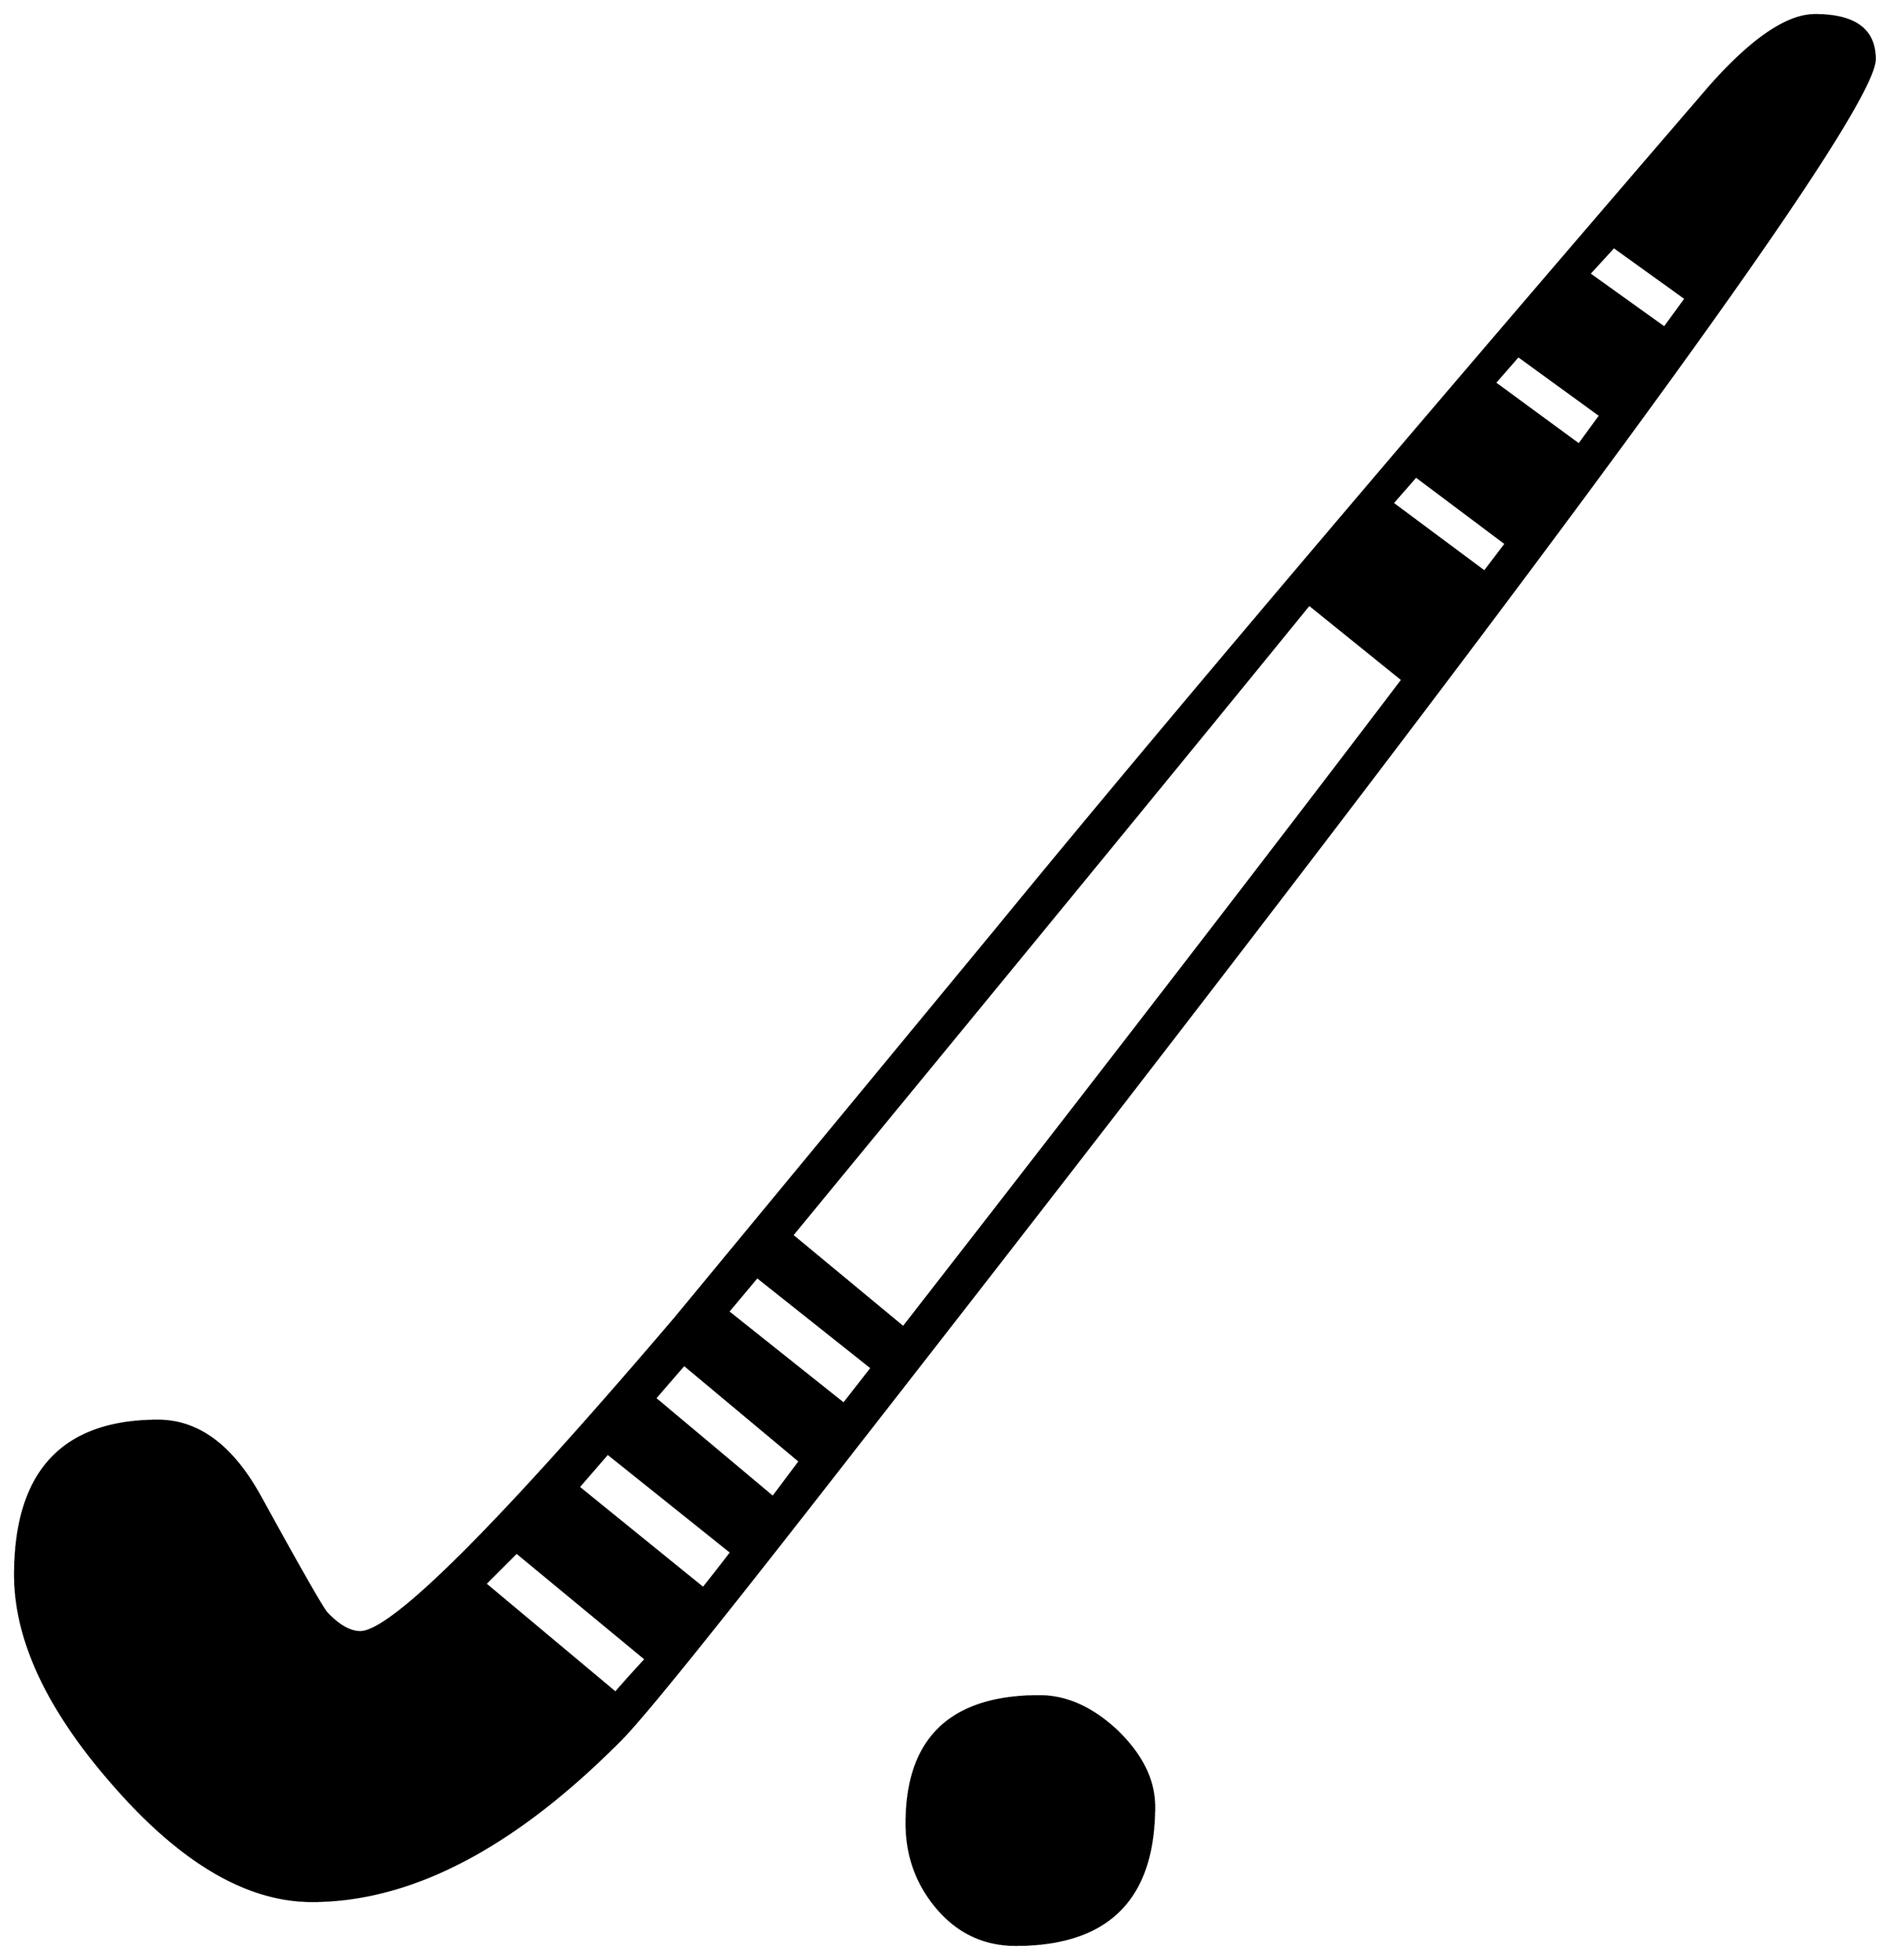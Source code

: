 


\begin{tikzpicture}[y=0.80pt, x=0.80pt, yscale=-1.0, xscale=1.0, inner sep=0pt, outer sep=0pt]
\begin{scope}[shift={(100.0,1743.0)},nonzero rule]
  \path[draw=.,fill=.,line width=1.600pt] (1755.0,-1438.0) ..
    controls (1755.0,-1388.667) and (1452.0,-976.0) ..
    (846.0,-200.0) .. controls (731.333,-52.667) and (663.0,32.333) ..
    (641.0,55.0) .. controls (545.667,151.667) and (453.667,200.0) ..
    (365.0,200.0) .. controls (307.667,200.0) and (249.0,165.667) ..
    (189.0,97.0) .. controls (130.333,30.333) and (101.0,-32.0) ..
    (101.0,-90.0) .. controls (101.0,-181.333) and (143.333,-227.0)
    .. (228.0,-227.0) .. controls (263.333,-227.0) and
    (293.333,-205.0) .. (318.0,-161.0) .. controls (354.667,-94.333)
    and (374.667,-59.333) .. (378.0,-56.0) .. controls (388.667,-44.667)
    and (398.667,-39.0) .. (408.0,-39.0) .. controls (436.0,-39.0)
    and (529.333,-132.0) .. (688.0,-318.0) .. controls
    (783.333,-433.333) and (878.333,-548.333) .. (973.0,-663.0) ..
    controls (1111.667,-832.333) and (1323.667,-1082.667) ..
    (1609.0,-1414.0) .. controls (1646.333,-1456.0) and
    (1677.333,-1477.0) .. (1702.0,-1477.0) .. controls
    (1737.333,-1477.0) and (1755.0,-1464.0) .. (1755.0,-1438.0) --
    cycle(1114.0,116.0) .. controls (1114.0,198.0) and
    (1073.0,239.0) .. (991.0,239.0) .. controls (963.0,239.0)
    and (939.667,228.0) .. (921.0,206.0) .. controls (903.0,184.667)
    and (894.0,159.667) .. (894.0,131.0) .. controls (894.0,55.667)
    and (933.333,18.0) .. (1012.0,18.0) .. controls (1036.0,18.0)
    and (1059.0,28.333) .. (1081.0,49.0) .. controls (1103.0,70.333)
    and (1114.0,92.667) .. (1114.0,116.0) -- cycle(1587.0,-1225.0)
    -- (1523.0,-1271.0) -- (1501.0,-1247.0) -- (1568.0,-1199.0)
    -- (1587.0,-1225.0) -- cycle(1511.0,-1121.0) --
    (1438.0,-1174.0) -- (1417.0,-1150.0) -- (1492.0,-1095.0) --
    (1511.0,-1121.0) -- cycle(1427.0,-1007.0) --
    (1347.0,-1067.0) -- (1326.0,-1043.0) -- (1408.0,-982.0) --
    (1427.0,-1007.0) -- cycle(1335.0,-886.0) -- (1252.0,-953.0)
    .. controls (1150.0,-827.667) and (996.667,-640.667) ..
    (792.0,-392.0) -- (891.0,-310.0) .. controls (1075.667,-547.333)
    and (1223.667,-739.333) .. (1335.0,-886.0) --
    cycle(863.0,-274.0) -- (761.0,-355.0) -- (735.0,-324.0) --
    (838.0,-242.0) -- (863.0,-274.0) -- cycle(799.0,-191.0) --
    (696.0,-277.0) -- (670.0,-247.0) -- (775.0,-159.0) --
    (799.0,-191.0) -- cycle(738.0,-110.0) -- (628.0,-198.0) ..
    controls (619.333,-188.0) and (610.667,-178.0) .. (602.0,-168.0)
    -- (713.0,-78.0) .. controls (721.0,-88.0) and (729.333,-98.667)
    .. (738.0,-110.0) -- cycle(662.0,-15.0) -- (547.0,-110.0) ..
    controls (537.0,-100.0) and (527.667,-90.667) .. (519.0,-82.0)
    -- (635.0,15.0) .. controls (643.667,5.0) and (652.667,-5.0) ..
    (662.0,-15.0) -- cycle;
\end{scope}

\end{tikzpicture}

